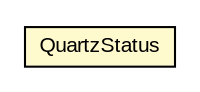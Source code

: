 #!/usr/local/bin/dot
#
# Class diagram 
# Generated by UMLGraph version R5_6-24-gf6e263 (http://www.umlgraph.org/)
#

digraph G {
	edge [fontname="arial",fontsize=10,labelfontname="arial",labelfontsize=10];
	node [fontname="arial",fontsize=10,shape=plaintext];
	nodesep=0.25;
	ranksep=0.5;
	// org.miloss.fgsms.auxsrv.status.QuartzStatus
	c923489 [label=<<table title="org.miloss.fgsms.auxsrv.status.QuartzStatus" border="0" cellborder="1" cellspacing="0" cellpadding="2" port="p" bgcolor="lemonChiffon" href="./QuartzStatus.html">
		<tr><td><table border="0" cellspacing="0" cellpadding="1">
<tr><td align="center" balign="center"> QuartzStatus </td></tr>
		</table></td></tr>
		</table>>, URL="./QuartzStatus.html", fontname="arial", fontcolor="black", fontsize=10.0];
}

